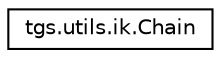 digraph "Graphical Class Hierarchy"
{
  edge [fontname="Helvetica",fontsize="10",labelfontname="Helvetica",labelfontsize="10"];
  node [fontname="Helvetica",fontsize="10",shape=record];
  rankdir="LR";
  Node0 [label="tgs.utils.ik.Chain",height=0.2,width=0.4,color="black", fillcolor="white", style="filled",URL="$classtgs_1_1utils_1_1ik_1_1Chain.html"];
}
